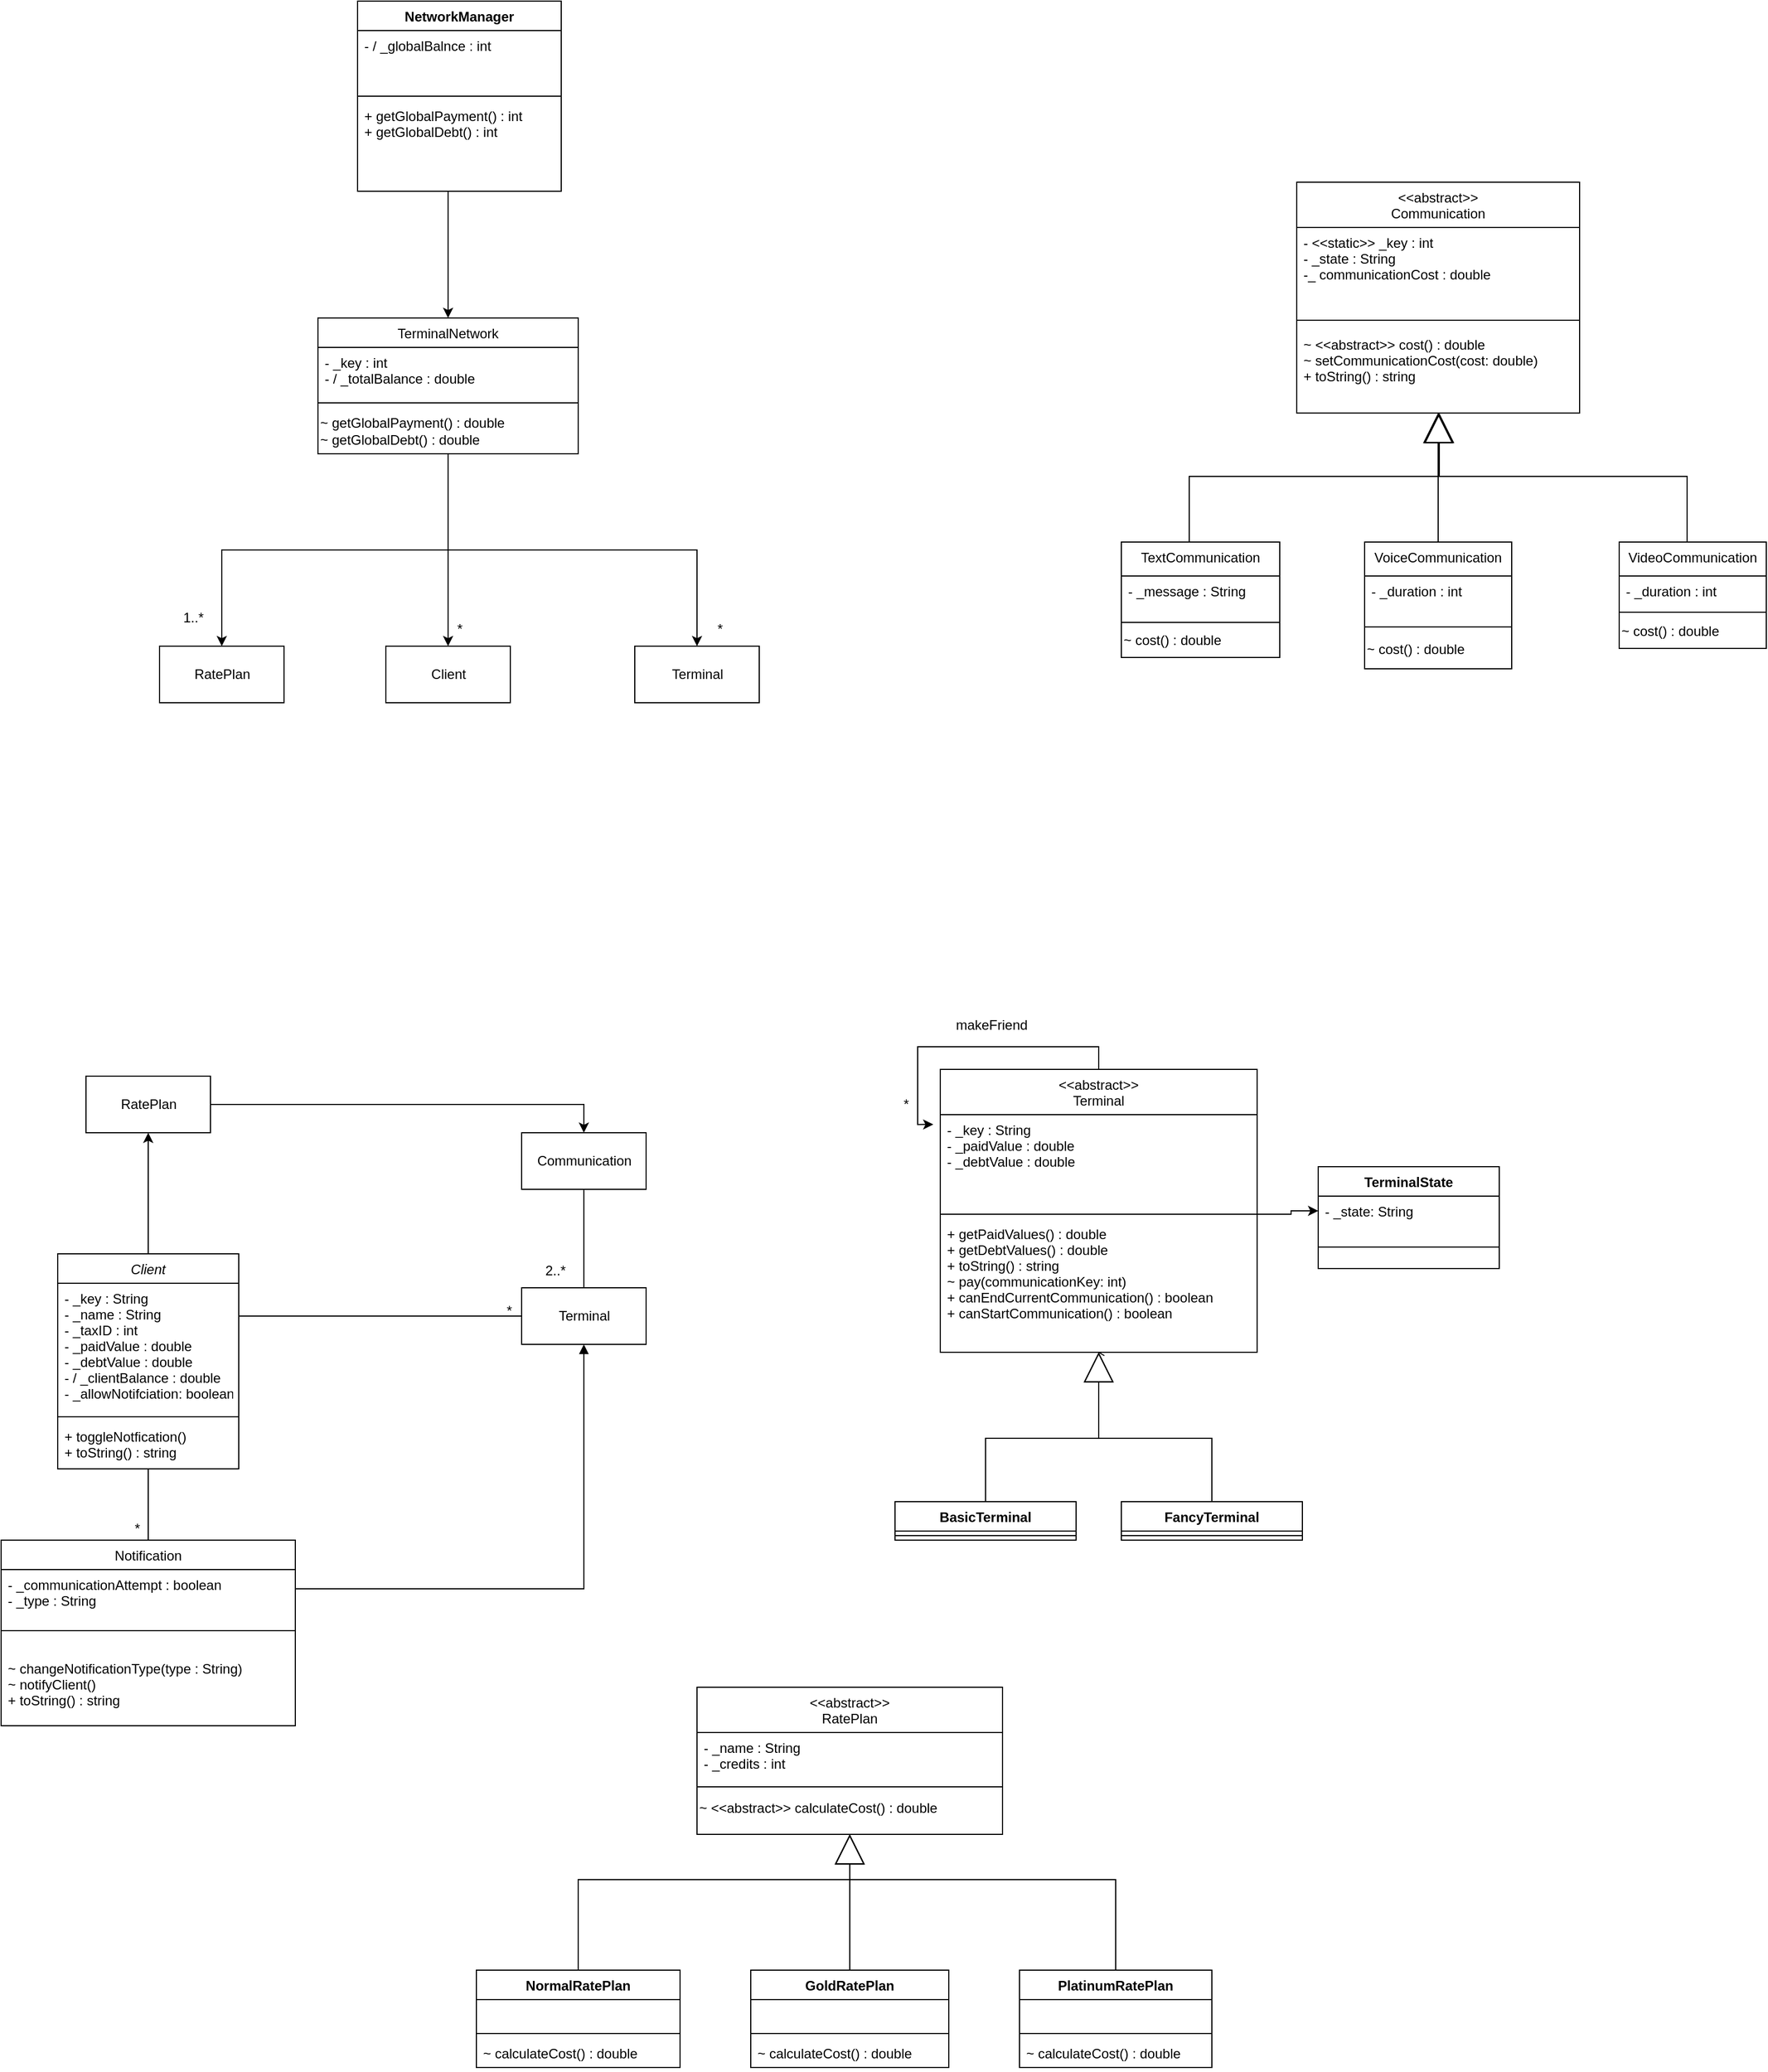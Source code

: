 <mxfile version="20.4.0" type="device"><diagram id="C5RBs43oDa-KdzZeNtuy" name="Page-1"><mxGraphModel dx="1273" dy="1857" grid="1" gridSize="10" guides="1" tooltips="1" connect="1" arrows="1" fold="1" page="1" pageScale="1" pageWidth="827" pageHeight="1169" math="0" shadow="0"><root><mxCell id="WIyWlLk6GJQsqaUBKTNV-0"/><mxCell id="WIyWlLk6GJQsqaUBKTNV-1" parent="WIyWlLk6GJQsqaUBKTNV-0"/><mxCell id="fKWPEHJeBh0T0BMoyLXq-13" style="edgeStyle=orthogonalEdgeStyle;rounded=0;orthogonalLoop=1;jettySize=auto;html=1;exitX=0.5;exitY=0;exitDx=0;exitDy=0;entryX=0.5;entryY=1;entryDx=0;entryDy=0;startArrow=none;startFill=0;endArrow=classic;endFill=1;startSize=24;endSize=6;targetPerimeterSpacing=15;" parent="WIyWlLk6GJQsqaUBKTNV-1" source="zkfFHV4jXpPFQw0GAbJ--0" target="jzcCdvD8nz0sRKo6gPmy-28" edge="1"><mxGeometry relative="1" as="geometry"><mxPoint x="460" y="110" as="targetPoint"/></mxGeometry></mxCell><mxCell id="fKWPEHJeBh0T0BMoyLXq-64" style="edgeStyle=orthogonalEdgeStyle;rounded=0;orthogonalLoop=1;jettySize=auto;html=1;entryX=0.5;entryY=0;entryDx=0;entryDy=0;startArrow=none;startFill=0;endArrow=none;endFill=0;startSize=24;endSize=6;targetPerimeterSpacing=15;" parent="WIyWlLk6GJQsqaUBKTNV-1" source="zkfFHV4jXpPFQw0GAbJ--0" target="mvYompF2jQGC7kqWTAEV-3" edge="1"><mxGeometry relative="1" as="geometry"/></mxCell><mxCell id="zkfFHV4jXpPFQw0GAbJ--0" value="Client" style="swimlane;fontStyle=2;align=center;verticalAlign=top;childLayout=stackLayout;horizontal=1;startSize=26;horizontalStack=0;resizeParent=1;resizeLast=0;collapsible=1;marginBottom=0;rounded=0;shadow=0;strokeWidth=1;" parent="WIyWlLk6GJQsqaUBKTNV-1" vertex="1"><mxGeometry x="380" y="187" width="160" height="190" as="geometry"><mxRectangle x="230" y="140" width="160" height="26" as="alternateBounds"/></mxGeometry></mxCell><mxCell id="zkfFHV4jXpPFQw0GAbJ--1" value="- _key : String&#10;- _name : String&#10;- _taxID : int&#10;- _paidValue : double&#10;- _debtValue : double&#10;- / _clientBalance : double&#10;- _allowNotifciation: boolean" style="text;align=left;verticalAlign=top;spacingLeft=4;spacingRight=4;overflow=hidden;rotatable=0;points=[[0,0.5],[1,0.5]];portConstraint=eastwest;" parent="zkfFHV4jXpPFQw0GAbJ--0" vertex="1"><mxGeometry y="26" width="160" height="114" as="geometry"/></mxCell><mxCell id="zkfFHV4jXpPFQw0GAbJ--4" value="" style="line;html=1;strokeWidth=1;align=left;verticalAlign=middle;spacingTop=-1;spacingLeft=3;spacingRight=3;rotatable=0;labelPosition=right;points=[];portConstraint=eastwest;" parent="zkfFHV4jXpPFQw0GAbJ--0" vertex="1"><mxGeometry y="140" width="160" height="8" as="geometry"/></mxCell><mxCell id="zkfFHV4jXpPFQw0GAbJ--5" value="+ toggleNotfication()&#10;+ toString() : string" style="text;align=left;verticalAlign=top;spacingLeft=4;spacingRight=4;overflow=hidden;rotatable=0;points=[[0,0.5],[1,0.5]];portConstraint=eastwest;" parent="zkfFHV4jXpPFQw0GAbJ--0" vertex="1"><mxGeometry y="148" width="160" height="42" as="geometry"/></mxCell><mxCell id="fKWPEHJeBh0T0BMoyLXq-11" style="edgeStyle=orthogonalEdgeStyle;rounded=0;orthogonalLoop=1;jettySize=auto;html=1;exitX=0.5;exitY=1;exitDx=0;exitDy=0;startSize=24;startArrow=block;startFill=0;endArrow=none;endFill=0;" parent="WIyWlLk6GJQsqaUBKTNV-1" source="zkfFHV4jXpPFQw0GAbJ--17" target="o7xXfUlEz9aexgcVBRNm-12" edge="1"><mxGeometry relative="1" as="geometry"/></mxCell><mxCell id="fKWPEHJeBh0T0BMoyLXq-12" style="edgeStyle=orthogonalEdgeStyle;rounded=0;orthogonalLoop=1;jettySize=auto;html=1;exitX=0.5;exitY=1;exitDx=0;exitDy=0;startArrow=block;startFill=0;endArrow=none;endFill=0;endSize=6;startSize=24;" parent="WIyWlLk6GJQsqaUBKTNV-1" source="zkfFHV4jXpPFQw0GAbJ--17" target="o7xXfUlEz9aexgcVBRNm-16" edge="1"><mxGeometry relative="1" as="geometry"/></mxCell><mxCell id="fKWPEHJeBh0T0BMoyLXq-66" style="edgeStyle=orthogonalEdgeStyle;rounded=0;orthogonalLoop=1;jettySize=auto;html=1;entryX=0;entryY=0.5;entryDx=0;entryDy=0;startArrow=none;startFill=0;endArrow=classic;endFill=1;startSize=24;endSize=6;targetPerimeterSpacing=15;" parent="WIyWlLk6GJQsqaUBKTNV-1" source="zkfFHV4jXpPFQw0GAbJ--17" target="o7xXfUlEz9aexgcVBRNm-35" edge="1"><mxGeometry relative="1" as="geometry"><Array as="points"><mxPoint x="1470" y="152"/></Array></mxGeometry></mxCell><mxCell id="zkfFHV4jXpPFQw0GAbJ--17" value="&lt;&lt;abstract&gt;&gt;&#10;Terminal" style="swimlane;fontStyle=0;align=center;verticalAlign=top;childLayout=stackLayout;horizontal=1;startSize=40;horizontalStack=0;resizeParent=1;resizeLast=0;collapsible=1;marginBottom=0;rounded=0;shadow=0;strokeWidth=1;" parent="WIyWlLk6GJQsqaUBKTNV-1" vertex="1"><mxGeometry x="1160" y="24" width="280" height="250" as="geometry"><mxRectangle x="550" y="140" width="160" height="26" as="alternateBounds"/></mxGeometry></mxCell><mxCell id="zkfFHV4jXpPFQw0GAbJ--18" value="- _key : String&#10;- _paidValue : double&#10;- _debtValue : double&#10;&#10;" style="text;align=left;verticalAlign=top;spacingLeft=4;spacingRight=4;overflow=hidden;rotatable=0;points=[[0,0.5],[1,0.5]];portConstraint=eastwest;" parent="zkfFHV4jXpPFQw0GAbJ--17" vertex="1"><mxGeometry y="40" width="280" height="84" as="geometry"/></mxCell><mxCell id="zkfFHV4jXpPFQw0GAbJ--23" value="" style="line;html=1;strokeWidth=1;align=left;verticalAlign=middle;spacingTop=-1;spacingLeft=3;spacingRight=3;rotatable=0;labelPosition=right;points=[];portConstraint=eastwest;" parent="zkfFHV4jXpPFQw0GAbJ--17" vertex="1"><mxGeometry y="124" width="280" height="8" as="geometry"/></mxCell><mxCell id="o7xXfUlEz9aexgcVBRNm-1" style="edgeStyle=orthogonalEdgeStyle;rounded=0;orthogonalLoop=1;jettySize=auto;html=1;entryX=-0.022;entryY=0.103;entryDx=0;entryDy=0;entryPerimeter=0;" parent="zkfFHV4jXpPFQw0GAbJ--17" source="zkfFHV4jXpPFQw0GAbJ--17" target="zkfFHV4jXpPFQw0GAbJ--18" edge="1"><mxGeometry relative="1" as="geometry"/></mxCell><mxCell id="zkfFHV4jXpPFQw0GAbJ--24" value="+ getPaidValues() : double&#10;+ getDebtValues() : double&#10;+ toString() : string&#10;~ pay(communicationKey: int)&#10;+ canEndCurrentCommunication() : boolean&#10;+ canStartCommunication() : boolean" style="text;align=left;verticalAlign=top;spacingLeft=4;spacingRight=4;overflow=hidden;rotatable=0;points=[[0,0.5],[1,0.5]];portConstraint=eastwest;" parent="zkfFHV4jXpPFQw0GAbJ--17" vertex="1"><mxGeometry y="132" width="280" height="112" as="geometry"/></mxCell><mxCell id="zkfFHV4jXpPFQw0GAbJ--26" value="" style="endArrow=none;shadow=0;strokeWidth=1;rounded=0;endFill=0;edgeStyle=elbowEdgeStyle;elbow=vertical;entryX=0;entryY=0.5;entryDx=0;entryDy=0;" parent="WIyWlLk6GJQsqaUBKTNV-1" source="zkfFHV4jXpPFQw0GAbJ--0" target="fKWPEHJeBh0T0BMoyLXq-61" edge="1"><mxGeometry x="0.5" y="41" relative="1" as="geometry"><mxPoint x="380" y="192" as="sourcePoint"/><mxPoint x="540" y="192" as="targetPoint"/><mxPoint x="-40" y="32" as="offset"/></mxGeometry></mxCell><mxCell id="zkfFHV4jXpPFQw0GAbJ--28" value="*" style="resizable=0;align=right;verticalAlign=bottom;labelBackgroundColor=none;fontSize=12;" parent="zkfFHV4jXpPFQw0GAbJ--26" connectable="0" vertex="1"><mxGeometry x="1" relative="1" as="geometry"><mxPoint x="-7" y="4" as="offset"/></mxGeometry></mxCell><mxCell id="mvYompF2jQGC7kqWTAEV-3" value="Notification" style="swimlane;fontStyle=0;align=center;verticalAlign=top;childLayout=stackLayout;horizontal=1;startSize=26;horizontalStack=0;resizeParent=1;resizeLast=0;collapsible=1;marginBottom=0;rounded=0;shadow=0;strokeWidth=1;" parent="WIyWlLk6GJQsqaUBKTNV-1" vertex="1"><mxGeometry x="330" y="440" width="260" height="164" as="geometry"><mxRectangle x="340" y="380" width="170" height="26" as="alternateBounds"/></mxGeometry></mxCell><mxCell id="mvYompF2jQGC7kqWTAEV-4" value="- _communicationAttempt : boolean&#10;- _type : String" style="text;align=left;verticalAlign=top;spacingLeft=4;spacingRight=4;overflow=hidden;rotatable=0;points=[[0,0.5],[1,0.5]];portConstraint=eastwest;" parent="mvYompF2jQGC7kqWTAEV-3" vertex="1"><mxGeometry y="26" width="260" height="34" as="geometry"/></mxCell><mxCell id="mvYompF2jQGC7kqWTAEV-5" value="" style="line;html=1;strokeWidth=1;align=left;verticalAlign=middle;spacingTop=-1;spacingLeft=3;spacingRight=3;rotatable=0;labelPosition=right;points=[];portConstraint=eastwest;" parent="mvYompF2jQGC7kqWTAEV-3" vertex="1"><mxGeometry y="60" width="260" height="40" as="geometry"/></mxCell><mxCell id="mvYompF2jQGC7kqWTAEV-32" value="~ changeNotificationType(type : String)&#10;~ notifyClient()&#10;+ toString() : string&#10;" style="text;align=left;verticalAlign=top;spacingLeft=4;spacingRight=4;overflow=hidden;rotatable=0;points=[[0,0.5],[1,0.5]];portConstraint=eastwest;" parent="mvYompF2jQGC7kqWTAEV-3" vertex="1"><mxGeometry y="100" width="260" height="50" as="geometry"/></mxCell><mxCell id="fKWPEHJeBh0T0BMoyLXq-6" style="edgeStyle=orthogonalEdgeStyle;rounded=0;orthogonalLoop=1;jettySize=auto;html=1;exitX=0.5;exitY=1;exitDx=0;exitDy=0;entryX=0.5;entryY=0;entryDx=0;entryDy=0;" parent="WIyWlLk6GJQsqaUBKTNV-1" source="mvYompF2jQGC7kqWTAEV-15" target="fKWPEHJeBh0T0BMoyLXq-3" edge="1"><mxGeometry relative="1" as="geometry"/></mxCell><mxCell id="fKWPEHJeBh0T0BMoyLXq-7" style="edgeStyle=orthogonalEdgeStyle;rounded=0;orthogonalLoop=1;jettySize=auto;html=1;exitX=0.5;exitY=1;exitDx=0;exitDy=0;" parent="WIyWlLk6GJQsqaUBKTNV-1" source="mvYompF2jQGC7kqWTAEV-15" target="fKWPEHJeBh0T0BMoyLXq-2" edge="1"><mxGeometry relative="1" as="geometry"><Array as="points"><mxPoint x="725" y="-400"/><mxPoint x="725" y="-400"/></Array></mxGeometry></mxCell><mxCell id="fKWPEHJeBh0T0BMoyLXq-8" style="edgeStyle=orthogonalEdgeStyle;rounded=0;orthogonalLoop=1;jettySize=auto;html=1;exitX=0.5;exitY=1;exitDx=0;exitDy=0;" parent="WIyWlLk6GJQsqaUBKTNV-1" source="mvYompF2jQGC7kqWTAEV-15" target="fKWPEHJeBh0T0BMoyLXq-4" edge="1"><mxGeometry relative="1" as="geometry"/></mxCell><mxCell id="mvYompF2jQGC7kqWTAEV-15" value="TerminalNetwork" style="swimlane;fontStyle=0;align=center;verticalAlign=top;childLayout=stackLayout;horizontal=1;startSize=26;horizontalStack=0;resizeParent=1;resizeLast=0;collapsible=1;marginBottom=0;rounded=0;shadow=0;strokeWidth=1;" parent="WIyWlLk6GJQsqaUBKTNV-1" vertex="1"><mxGeometry x="610" y="-640" width="230" height="120" as="geometry"><mxRectangle x="340" y="380" width="170" height="26" as="alternateBounds"/></mxGeometry></mxCell><mxCell id="o7xXfUlEz9aexgcVBRNm-56" value="- _key : int&#10;- / _totalBalance : double&#10;" style="text;align=left;verticalAlign=top;spacingLeft=4;spacingRight=4;overflow=hidden;rotatable=0;points=[[0,0.5],[1,0.5]];portConstraint=eastwest;" parent="mvYompF2jQGC7kqWTAEV-15" vertex="1"><mxGeometry y="26" width="230" height="44" as="geometry"/></mxCell><mxCell id="mvYompF2jQGC7kqWTAEV-17" value="" style="line;html=1;strokeWidth=1;align=left;verticalAlign=middle;spacingTop=-1;spacingLeft=3;spacingRight=3;rotatable=0;labelPosition=right;points=[];portConstraint=eastwest;" parent="mvYompF2jQGC7kqWTAEV-15" vertex="1"><mxGeometry y="70" width="230" height="10" as="geometry"/></mxCell><mxCell id="o7xXfUlEz9aexgcVBRNm-55" value="~ getGlobalPayment() : double&lt;br&gt;~ getGlobalDebt() : double" style="text;html=1;strokeColor=none;fillColor=none;align=left;verticalAlign=middle;whiteSpace=wrap;rounded=0;" parent="mvYompF2jQGC7kqWTAEV-15" vertex="1"><mxGeometry y="80" width="230" height="40" as="geometry"/></mxCell><mxCell id="mvYompF2jQGC7kqWTAEV-28" style="edgeStyle=orthogonalEdgeStyle;rounded=0;orthogonalLoop=1;jettySize=auto;html=1;entryX=0.5;entryY=1;entryDx=0;entryDy=0;endArrow=block;endFill=1;" parent="WIyWlLk6GJQsqaUBKTNV-1" source="mvYompF2jQGC7kqWTAEV-4" target="fKWPEHJeBh0T0BMoyLXq-61" edge="1"><mxGeometry relative="1" as="geometry"/></mxCell><mxCell id="mvYompF2jQGC7kqWTAEV-29" value="*" style="text;html=1;align=center;verticalAlign=middle;resizable=0;points=[];autosize=1;strokeColor=none;fillColor=none;" parent="WIyWlLk6GJQsqaUBKTNV-1" vertex="1"><mxGeometry x="440" y="420" width="20" height="20" as="geometry"/></mxCell><mxCell id="o7xXfUlEz9aexgcVBRNm-3" value="*" style="text;html=1;strokeColor=none;fillColor=none;align=center;verticalAlign=middle;whiteSpace=wrap;rounded=0;" parent="WIyWlLk6GJQsqaUBKTNV-1" vertex="1"><mxGeometry x="1100" y="40" width="60" height="30" as="geometry"/></mxCell><mxCell id="o7xXfUlEz9aexgcVBRNm-9" style="edgeStyle=orthogonalEdgeStyle;rounded=0;orthogonalLoop=1;jettySize=auto;html=1;entryX=0.5;entryY=0;entryDx=0;entryDy=0;" parent="WIyWlLk6GJQsqaUBKTNV-1" source="o7xXfUlEz9aexgcVBRNm-5" target="mvYompF2jQGC7kqWTAEV-15" edge="1"><mxGeometry relative="1" as="geometry"><mxPoint x="1065" y="-790" as="targetPoint"/><Array as="points"><mxPoint x="725" y="-806"/></Array></mxGeometry></mxCell><mxCell id="o7xXfUlEz9aexgcVBRNm-5" value="NetworkManager" style="swimlane;fontStyle=1;align=center;verticalAlign=top;childLayout=stackLayout;horizontal=1;startSize=26;horizontalStack=0;resizeParent=1;resizeParentMax=0;resizeLast=0;collapsible=1;marginBottom=0;" parent="WIyWlLk6GJQsqaUBKTNV-1" vertex="1"><mxGeometry x="645" y="-920" width="180" height="168" as="geometry"/></mxCell><mxCell id="o7xXfUlEz9aexgcVBRNm-6" value="- / _globalBalnce : int" style="text;strokeColor=none;fillColor=none;align=left;verticalAlign=top;spacingLeft=4;spacingRight=4;overflow=hidden;rotatable=0;points=[[0,0.5],[1,0.5]];portConstraint=eastwest;" parent="o7xXfUlEz9aexgcVBRNm-5" vertex="1"><mxGeometry y="26" width="180" height="54" as="geometry"/></mxCell><mxCell id="o7xXfUlEz9aexgcVBRNm-7" value="" style="line;strokeWidth=1;fillColor=none;align=left;verticalAlign=middle;spacingTop=-1;spacingLeft=3;spacingRight=3;rotatable=0;labelPosition=right;points=[];portConstraint=eastwest;strokeColor=inherit;" parent="o7xXfUlEz9aexgcVBRNm-5" vertex="1"><mxGeometry y="80" width="180" height="8" as="geometry"/></mxCell><mxCell id="o7xXfUlEz9aexgcVBRNm-8" value="+ getGlobalPayment() : int&#10;+ getGlobalDebt() : int" style="text;strokeColor=none;fillColor=none;align=left;verticalAlign=top;spacingLeft=4;spacingRight=4;overflow=hidden;rotatable=0;points=[[0,0.5],[1,0.5]];portConstraint=eastwest;" parent="o7xXfUlEz9aexgcVBRNm-5" vertex="1"><mxGeometry y="88" width="180" height="80" as="geometry"/></mxCell><mxCell id="o7xXfUlEz9aexgcVBRNm-12" value="BasicTerminal" style="swimlane;fontStyle=1;align=center;verticalAlign=top;childLayout=stackLayout;horizontal=1;startSize=26;horizontalStack=0;resizeParent=1;resizeParentMax=0;resizeLast=0;collapsible=1;marginBottom=0;" parent="WIyWlLk6GJQsqaUBKTNV-1" vertex="1"><mxGeometry x="1120" y="406" width="160" height="34" as="geometry"/></mxCell><mxCell id="o7xXfUlEz9aexgcVBRNm-14" value="" style="line;strokeWidth=1;fillColor=none;align=left;verticalAlign=middle;spacingTop=-1;spacingLeft=3;spacingRight=3;rotatable=0;labelPosition=right;points=[];portConstraint=eastwest;strokeColor=inherit;" parent="o7xXfUlEz9aexgcVBRNm-12" vertex="1"><mxGeometry y="26" width="160" height="8" as="geometry"/></mxCell><mxCell id="o7xXfUlEz9aexgcVBRNm-16" value="FancyTerminal" style="swimlane;fontStyle=1;align=center;verticalAlign=top;childLayout=stackLayout;horizontal=1;startSize=26;horizontalStack=0;resizeParent=1;resizeParentMax=0;resizeLast=0;collapsible=1;marginBottom=0;" parent="WIyWlLk6GJQsqaUBKTNV-1" vertex="1"><mxGeometry x="1320" y="406" width="160" height="34" as="geometry"/></mxCell><mxCell id="o7xXfUlEz9aexgcVBRNm-18" value="" style="line;strokeWidth=1;fillColor=none;align=left;verticalAlign=middle;spacingTop=-1;spacingLeft=3;spacingRight=3;rotatable=0;labelPosition=right;points=[];portConstraint=eastwest;strokeColor=inherit;" parent="o7xXfUlEz9aexgcVBRNm-16" vertex="1"><mxGeometry y="26" width="160" height="8" as="geometry"/></mxCell><mxCell id="o7xXfUlEz9aexgcVBRNm-29" value="" style="endArrow=none;html=1;rounded=0;entryX=1;entryY=0.5;entryDx=0;entryDy=0;exitX=0.5;exitY=1;exitDx=0;exitDy=0;" parent="WIyWlLk6GJQsqaUBKTNV-1" source="zkfFHV4jXpPFQw0GAbJ--17" edge="1"><mxGeometry width="50" height="50" relative="1" as="geometry"><mxPoint x="1298" y="277" as="sourcePoint"/><mxPoint x="1305" y="277" as="targetPoint"/><Array as="points"/></mxGeometry></mxCell><mxCell id="o7xXfUlEz9aexgcVBRNm-32" value="2..*" style="text;html=1;strokeColor=none;fillColor=none;align=center;verticalAlign=middle;whiteSpace=wrap;rounded=0;" parent="WIyWlLk6GJQsqaUBKTNV-1" vertex="1"><mxGeometry x="790" y="187" width="60" height="30" as="geometry"/></mxCell><mxCell id="o7xXfUlEz9aexgcVBRNm-34" value="TerminalState" style="swimlane;fontStyle=1;align=center;verticalAlign=top;childLayout=stackLayout;horizontal=1;startSize=26;horizontalStack=0;resizeParent=1;resizeParentMax=0;resizeLast=0;collapsible=1;marginBottom=0;" parent="WIyWlLk6GJQsqaUBKTNV-1" vertex="1"><mxGeometry x="1494" y="110" width="160" height="90" as="geometry"/></mxCell><mxCell id="o7xXfUlEz9aexgcVBRNm-35" value="- _state: String" style="text;strokeColor=none;fillColor=none;align=left;verticalAlign=top;spacingLeft=4;spacingRight=4;overflow=hidden;rotatable=0;points=[[0,0.5],[1,0.5]];portConstraint=eastwest;" parent="o7xXfUlEz9aexgcVBRNm-34" vertex="1"><mxGeometry y="26" width="160" height="26" as="geometry"/></mxCell><mxCell id="o7xXfUlEz9aexgcVBRNm-36" value="" style="line;strokeWidth=1;fillColor=none;align=left;verticalAlign=middle;spacingTop=-1;spacingLeft=3;spacingRight=3;rotatable=0;labelPosition=right;points=[];portConstraint=eastwest;strokeColor=inherit;" parent="o7xXfUlEz9aexgcVBRNm-34" vertex="1"><mxGeometry y="52" width="160" height="38" as="geometry"/></mxCell><mxCell id="o7xXfUlEz9aexgcVBRNm-41" value="1..*" style="text;html=1;strokeColor=none;fillColor=none;align=center;verticalAlign=middle;whiteSpace=wrap;rounded=0;" parent="WIyWlLk6GJQsqaUBKTNV-1" vertex="1"><mxGeometry x="470" y="-390" width="60" height="30" as="geometry"/></mxCell><mxCell id="TjBHs6pR5-32JZ_A8oHb-3" value="*" style="text;html=1;align=center;verticalAlign=middle;resizable=0;points=[];autosize=1;strokeColor=none;fillColor=none;" parent="WIyWlLk6GJQsqaUBKTNV-1" vertex="1"><mxGeometry x="720" y="-380" width="30" height="30" as="geometry"/></mxCell><mxCell id="TjBHs6pR5-32JZ_A8oHb-4" value="*" style="text;html=1;align=center;verticalAlign=middle;resizable=0;points=[];autosize=1;strokeColor=none;fillColor=none;" parent="WIyWlLk6GJQsqaUBKTNV-1" vertex="1"><mxGeometry x="950" y="-380" width="30" height="30" as="geometry"/></mxCell><mxCell id="fKWPEHJeBh0T0BMoyLXq-2" value="Client" style="html=1;" parent="WIyWlLk6GJQsqaUBKTNV-1" vertex="1"><mxGeometry x="670" y="-350" width="110" height="50" as="geometry"/></mxCell><mxCell id="fKWPEHJeBh0T0BMoyLXq-3" value="RatePlan" style="html=1;" parent="WIyWlLk6GJQsqaUBKTNV-1" vertex="1"><mxGeometry x="470" y="-350" width="110" height="50" as="geometry"/></mxCell><mxCell id="fKWPEHJeBh0T0BMoyLXq-4" value="Terminal" style="html=1;" parent="WIyWlLk6GJQsqaUBKTNV-1" vertex="1"><mxGeometry x="890" y="-350" width="110" height="50" as="geometry"/></mxCell><mxCell id="fKWPEHJeBh0T0BMoyLXq-58" style="edgeStyle=orthogonalEdgeStyle;rounded=0;orthogonalLoop=1;jettySize=auto;html=1;entryX=0.5;entryY=0;entryDx=0;entryDy=0;startArrow=block;startFill=0;endArrow=none;endFill=0;startSize=24;endSize=6;targetPerimeterSpacing=15;" parent="WIyWlLk6GJQsqaUBKTNV-1" source="fKWPEHJeBh0T0BMoyLXq-35" target="fKWPEHJeBh0T0BMoyLXq-42" edge="1"><mxGeometry relative="1" as="geometry"/></mxCell><mxCell id="fKWPEHJeBh0T0BMoyLXq-59" style="edgeStyle=orthogonalEdgeStyle;rounded=0;orthogonalLoop=1;jettySize=auto;html=1;entryX=0.5;entryY=0;entryDx=0;entryDy=0;startArrow=block;startFill=0;endArrow=none;endFill=0;startSize=24;endSize=6;targetPerimeterSpacing=15;" parent="WIyWlLk6GJQsqaUBKTNV-1" source="fKWPEHJeBh0T0BMoyLXq-38" target="fKWPEHJeBh0T0BMoyLXq-45" edge="1"><mxGeometry relative="1" as="geometry"><Array as="points"><mxPoint x="1601" y="-500"/><mxPoint x="1820" y="-500"/></Array></mxGeometry></mxCell><mxCell id="fKWPEHJeBh0T0BMoyLXq-60" style="edgeStyle=orthogonalEdgeStyle;rounded=0;orthogonalLoop=1;jettySize=auto;html=1;entryX=0.5;entryY=0;entryDx=0;entryDy=0;startArrow=block;startFill=0;endArrow=none;endFill=0;startSize=24;endSize=6;targetPerimeterSpacing=15;" parent="WIyWlLk6GJQsqaUBKTNV-1" source="fKWPEHJeBh0T0BMoyLXq-35" target="fKWPEHJeBh0T0BMoyLXq-39" edge="1"><mxGeometry relative="1" as="geometry"><Array as="points"><mxPoint x="1600" y="-500"/><mxPoint x="1380" y="-500"/></Array></mxGeometry></mxCell><mxCell id="fKWPEHJeBh0T0BMoyLXq-35" value="&lt;&lt;abstract&gt;&gt;&#10;Communication" style="swimlane;fontStyle=0;align=center;verticalAlign=top;childLayout=stackLayout;horizontal=1;startSize=40;horizontalStack=0;resizeParent=1;resizeLast=0;collapsible=1;marginBottom=0;rounded=0;shadow=0;strokeWidth=1;" parent="WIyWlLk6GJQsqaUBKTNV-1" vertex="1"><mxGeometry x="1475" y="-760" width="250" height="204" as="geometry"><mxRectangle x="340" y="380" width="170" height="26" as="alternateBounds"/></mxGeometry></mxCell><mxCell id="fKWPEHJeBh0T0BMoyLXq-36" value="- &lt;&lt;static&gt;&gt; _key : int&#10;- _state : String&#10;-_ communicationCost : double" style="text;align=left;verticalAlign=top;spacingLeft=4;spacingRight=4;overflow=hidden;rotatable=0;points=[[0,0.5],[1,0.5]];portConstraint=eastwest;" parent="fKWPEHJeBh0T0BMoyLXq-35" vertex="1"><mxGeometry y="40" width="250" height="74" as="geometry"/></mxCell><mxCell id="fKWPEHJeBh0T0BMoyLXq-37" value="" style="line;html=1;strokeWidth=1;align=left;verticalAlign=middle;spacingTop=-1;spacingLeft=3;spacingRight=3;rotatable=0;labelPosition=right;points=[];portConstraint=eastwest;" parent="fKWPEHJeBh0T0BMoyLXq-35" vertex="1"><mxGeometry y="114" width="250" height="16" as="geometry"/></mxCell><mxCell id="fKWPEHJeBh0T0BMoyLXq-38" value="~ &lt;&lt;abstract&gt;&gt; cost() : double&#10;~ setCommunicationCost(cost: double)&#10;+ toString() : string" style="text;align=left;verticalAlign=top;spacingLeft=4;spacingRight=4;overflow=hidden;rotatable=0;points=[[0,0.5],[1,0.5]];portConstraint=eastwest;" parent="fKWPEHJeBh0T0BMoyLXq-35" vertex="1"><mxGeometry y="130" width="250" height="74" as="geometry"/></mxCell><mxCell id="fKWPEHJeBh0T0BMoyLXq-39" value="TextCommunication" style="swimlane;fontStyle=0;align=center;verticalAlign=top;childLayout=stackLayout;horizontal=1;startSize=30;horizontalStack=0;resizeParent=1;resizeLast=0;collapsible=1;marginBottom=0;rounded=0;shadow=0;strokeWidth=1;" parent="WIyWlLk6GJQsqaUBKTNV-1" vertex="1"><mxGeometry x="1320" y="-442" width="140" height="102" as="geometry"><mxRectangle x="1030" y="100" width="170" height="26" as="alternateBounds"/></mxGeometry></mxCell><mxCell id="fKWPEHJeBh0T0BMoyLXq-40" value="- _message : String" style="text;align=left;verticalAlign=top;spacingLeft=4;spacingRight=4;overflow=hidden;rotatable=0;points=[[0,0.5],[1,0.5]];portConstraint=eastwest;" parent="fKWPEHJeBh0T0BMoyLXq-39" vertex="1"><mxGeometry y="30" width="140" height="40" as="geometry"/></mxCell><mxCell id="fKWPEHJeBh0T0BMoyLXq-41" value="" style="line;html=1;strokeWidth=1;align=left;verticalAlign=middle;spacingTop=-1;spacingLeft=3;spacingRight=3;rotatable=0;labelPosition=right;points=[];portConstraint=eastwest;" parent="fKWPEHJeBh0T0BMoyLXq-39" vertex="1"><mxGeometry y="70" width="140" height="2" as="geometry"/></mxCell><mxCell id="GkXbfTw3R1dDp085zkI_-0" value="&lt;span style=&quot;&quot;&gt;~ cost() : double&lt;/span&gt;" style="text;html=1;align=left;verticalAlign=middle;resizable=0;points=[];autosize=1;strokeColor=none;fillColor=none;" parent="fKWPEHJeBh0T0BMoyLXq-39" vertex="1"><mxGeometry y="72" width="140" height="30" as="geometry"/></mxCell><mxCell id="fKWPEHJeBh0T0BMoyLXq-42" value="VoiceCommunication" style="swimlane;fontStyle=0;align=center;verticalAlign=top;childLayout=stackLayout;horizontal=1;startSize=30;horizontalStack=0;resizeParent=1;resizeLast=0;collapsible=1;marginBottom=0;rounded=0;shadow=0;strokeWidth=1;" parent="WIyWlLk6GJQsqaUBKTNV-1" vertex="1"><mxGeometry x="1535" y="-442" width="130" height="112" as="geometry"><mxRectangle x="1210" y="100" width="170" height="26" as="alternateBounds"/></mxGeometry></mxCell><mxCell id="fKWPEHJeBh0T0BMoyLXq-43" value="- _duration : int" style="text;align=left;verticalAlign=top;spacingLeft=4;spacingRight=4;overflow=hidden;rotatable=0;points=[[0,0.5],[1,0.5]];portConstraint=eastwest;" parent="fKWPEHJeBh0T0BMoyLXq-42" vertex="1"><mxGeometry y="30" width="130" height="40" as="geometry"/></mxCell><mxCell id="fKWPEHJeBh0T0BMoyLXq-44" value="" style="line;html=1;strokeWidth=1;align=left;verticalAlign=middle;spacingTop=-1;spacingLeft=3;spacingRight=3;rotatable=0;labelPosition=right;points=[];portConstraint=eastwest;" parent="fKWPEHJeBh0T0BMoyLXq-42" vertex="1"><mxGeometry y="70" width="130" height="10" as="geometry"/></mxCell><mxCell id="GkXbfTw3R1dDp085zkI_-1" value="&lt;span style=&quot;&quot;&gt;~ cost() : double&lt;/span&gt;" style="text;html=1;align=left;verticalAlign=middle;resizable=0;points=[];autosize=1;strokeColor=none;fillColor=none;" parent="fKWPEHJeBh0T0BMoyLXq-42" vertex="1"><mxGeometry y="80" width="130" height="30" as="geometry"/></mxCell><mxCell id="fKWPEHJeBh0T0BMoyLXq-45" value="VideoCommunication" style="swimlane;fontStyle=0;align=center;verticalAlign=top;childLayout=stackLayout;horizontal=1;startSize=30;horizontalStack=0;resizeParent=1;resizeLast=0;collapsible=1;marginBottom=0;rounded=0;shadow=0;strokeWidth=1;" parent="WIyWlLk6GJQsqaUBKTNV-1" vertex="1"><mxGeometry x="1760" y="-442" width="130" height="94" as="geometry"><mxRectangle x="1380" y="100" width="170" height="26" as="alternateBounds"/></mxGeometry></mxCell><mxCell id="fKWPEHJeBh0T0BMoyLXq-46" value="- _duration : int" style="text;align=left;verticalAlign=top;spacingLeft=4;spacingRight=4;overflow=hidden;rotatable=0;points=[[0,0.5],[1,0.5]];portConstraint=eastwest;" parent="fKWPEHJeBh0T0BMoyLXq-45" vertex="1"><mxGeometry y="30" width="130" height="30" as="geometry"/></mxCell><mxCell id="fKWPEHJeBh0T0BMoyLXq-47" value="" style="line;html=1;strokeWidth=1;align=left;verticalAlign=middle;spacingTop=-1;spacingLeft=3;spacingRight=3;rotatable=0;labelPosition=right;points=[];portConstraint=eastwest;" parent="fKWPEHJeBh0T0BMoyLXq-45" vertex="1"><mxGeometry y="60" width="130" height="4" as="geometry"/></mxCell><mxCell id="GkXbfTw3R1dDp085zkI_-2" value="&lt;span style=&quot;&quot;&gt;~ cost() : double&lt;/span&gt;" style="text;html=1;align=left;verticalAlign=middle;resizable=0;points=[];autosize=1;strokeColor=none;fillColor=none;" parent="fKWPEHJeBh0T0BMoyLXq-45" vertex="1"><mxGeometry y="64" width="130" height="30" as="geometry"/></mxCell><mxCell id="fKWPEHJeBh0T0BMoyLXq-62" style="edgeStyle=orthogonalEdgeStyle;rounded=0;orthogonalLoop=1;jettySize=auto;html=1;entryX=0.5;entryY=0;entryDx=0;entryDy=0;startArrow=none;startFill=0;endArrow=none;endFill=0;startSize=24;endSize=6;targetPerimeterSpacing=15;" parent="WIyWlLk6GJQsqaUBKTNV-1" source="fKWPEHJeBh0T0BMoyLXq-54" target="fKWPEHJeBh0T0BMoyLXq-61" edge="1"><mxGeometry relative="1" as="geometry"/></mxCell><mxCell id="fKWPEHJeBh0T0BMoyLXq-54" value="Communication" style="html=1;" parent="WIyWlLk6GJQsqaUBKTNV-1" vertex="1"><mxGeometry x="790" y="80" width="110" height="50" as="geometry"/></mxCell><mxCell id="fKWPEHJeBh0T0BMoyLXq-61" value="Terminal" style="html=1;" parent="WIyWlLk6GJQsqaUBKTNV-1" vertex="1"><mxGeometry x="790" y="217" width="110" height="50" as="geometry"/></mxCell><mxCell id="fKWPEHJeBh0T0BMoyLXq-63" style="edgeStyle=orthogonalEdgeStyle;rounded=0;orthogonalLoop=1;jettySize=auto;html=1;entryX=0.5;entryY=0;entryDx=0;entryDy=0;startArrow=none;startFill=0;endArrow=classic;endFill=1;startSize=24;endSize=6;targetPerimeterSpacing=15;exitX=1;exitY=0.5;exitDx=0;exitDy=0;" parent="WIyWlLk6GJQsqaUBKTNV-1" source="jzcCdvD8nz0sRKo6gPmy-28" target="fKWPEHJeBh0T0BMoyLXq-54" edge="1"><mxGeometry relative="1" as="geometry"><mxPoint x="540" y="54.077" as="sourcePoint"/></mxGeometry></mxCell><mxCell id="jzcCdvD8nz0sRKo6gPmy-12" value="NormalRatePlan" style="swimlane;fontStyle=1;align=center;verticalAlign=top;childLayout=stackLayout;horizontal=1;startSize=26;horizontalStack=0;resizeParent=1;resizeParentMax=0;resizeLast=0;collapsible=1;marginBottom=0;" parent="WIyWlLk6GJQsqaUBKTNV-1" vertex="1"><mxGeometry x="750" y="820" width="180" height="86" as="geometry"/></mxCell><mxCell id="jzcCdvD8nz0sRKo6gPmy-13" value=" " style="text;strokeColor=none;fillColor=none;align=left;verticalAlign=top;spacingLeft=4;spacingRight=4;overflow=hidden;rotatable=0;points=[[0,0.5],[1,0.5]];portConstraint=eastwest;" parent="jzcCdvD8nz0sRKo6gPmy-12" vertex="1"><mxGeometry y="26" width="180" height="26" as="geometry"/></mxCell><mxCell id="jzcCdvD8nz0sRKo6gPmy-14" value="" style="line;strokeWidth=1;fillColor=none;align=left;verticalAlign=middle;spacingTop=-1;spacingLeft=3;spacingRight=3;rotatable=0;labelPosition=right;points=[];portConstraint=eastwest;strokeColor=inherit;" parent="jzcCdvD8nz0sRKo6gPmy-12" vertex="1"><mxGeometry y="52" width="180" height="8" as="geometry"/></mxCell><mxCell id="jzcCdvD8nz0sRKo6gPmy-15" value="~ calculateCost() : double" style="text;strokeColor=none;fillColor=none;align=left;verticalAlign=top;spacingLeft=4;spacingRight=4;overflow=hidden;rotatable=0;points=[[0,0.5],[1,0.5]];portConstraint=eastwest;" parent="jzcCdvD8nz0sRKo6gPmy-12" vertex="1"><mxGeometry y="60" width="180" height="26" as="geometry"/></mxCell><mxCell id="jzcCdvD8nz0sRKo6gPmy-34" style="edgeStyle=orthogonalEdgeStyle;rounded=0;orthogonalLoop=1;jettySize=auto;html=1;exitX=1;exitY=0.5;exitDx=0;exitDy=0;" parent="jzcCdvD8nz0sRKo6gPmy-12" source="jzcCdvD8nz0sRKo6gPmy-13" target="jzcCdvD8nz0sRKo6gPmy-13" edge="1"><mxGeometry relative="1" as="geometry"/></mxCell><mxCell id="jzcCdvD8nz0sRKo6gPmy-16" value="GoldRatePlan" style="swimlane;fontStyle=1;align=center;verticalAlign=top;childLayout=stackLayout;horizontal=1;startSize=26;horizontalStack=0;resizeParent=1;resizeParentMax=0;resizeLast=0;collapsible=1;marginBottom=0;" parent="WIyWlLk6GJQsqaUBKTNV-1" vertex="1"><mxGeometry x="992.5" y="820" width="175" height="86" as="geometry"/></mxCell><mxCell id="jzcCdvD8nz0sRKo6gPmy-17" value=" " style="text;strokeColor=none;fillColor=none;align=left;verticalAlign=top;spacingLeft=4;spacingRight=4;overflow=hidden;rotatable=0;points=[[0,0.5],[1,0.5]];portConstraint=eastwest;" parent="jzcCdvD8nz0sRKo6gPmy-16" vertex="1"><mxGeometry y="26" width="175" height="26" as="geometry"/></mxCell><mxCell id="jzcCdvD8nz0sRKo6gPmy-18" value="" style="line;strokeWidth=1;fillColor=none;align=left;verticalAlign=middle;spacingTop=-1;spacingLeft=3;spacingRight=3;rotatable=0;labelPosition=right;points=[];portConstraint=eastwest;strokeColor=inherit;" parent="jzcCdvD8nz0sRKo6gPmy-16" vertex="1"><mxGeometry y="52" width="175" height="8" as="geometry"/></mxCell><mxCell id="jzcCdvD8nz0sRKo6gPmy-19" value="~ calculateCost() : double" style="text;strokeColor=none;fillColor=none;align=left;verticalAlign=top;spacingLeft=4;spacingRight=4;overflow=hidden;rotatable=0;points=[[0,0.5],[1,0.5]];portConstraint=eastwest;" parent="jzcCdvD8nz0sRKo6gPmy-16" vertex="1"><mxGeometry y="60" width="175" height="26" as="geometry"/></mxCell><mxCell id="jzcCdvD8nz0sRKo6gPmy-20" value="PlatinumRatePlan" style="swimlane;fontStyle=1;align=center;verticalAlign=top;childLayout=stackLayout;horizontal=1;startSize=26;horizontalStack=0;resizeParent=1;resizeParentMax=0;resizeLast=0;collapsible=1;marginBottom=0;" parent="WIyWlLk6GJQsqaUBKTNV-1" vertex="1"><mxGeometry x="1230" y="820" width="170" height="86" as="geometry"/></mxCell><mxCell id="jzcCdvD8nz0sRKo6gPmy-21" value=" " style="text;strokeColor=none;fillColor=none;align=left;verticalAlign=top;spacingLeft=4;spacingRight=4;overflow=hidden;rotatable=0;points=[[0,0.5],[1,0.5]];portConstraint=eastwest;" parent="jzcCdvD8nz0sRKo6gPmy-20" vertex="1"><mxGeometry y="26" width="170" height="26" as="geometry"/></mxCell><mxCell id="jzcCdvD8nz0sRKo6gPmy-22" value="" style="line;strokeWidth=1;fillColor=none;align=left;verticalAlign=middle;spacingTop=-1;spacingLeft=3;spacingRight=3;rotatable=0;labelPosition=right;points=[];portConstraint=eastwest;strokeColor=inherit;" parent="jzcCdvD8nz0sRKo6gPmy-20" vertex="1"><mxGeometry y="52" width="170" height="8" as="geometry"/></mxCell><mxCell id="jzcCdvD8nz0sRKo6gPmy-23" value="~ calculateCost() : double" style="text;strokeColor=none;fillColor=none;align=left;verticalAlign=top;spacingLeft=4;spacingRight=4;overflow=hidden;rotatable=0;points=[[0,0.5],[1,0.5]];portConstraint=eastwest;" parent="jzcCdvD8nz0sRKo6gPmy-20" vertex="1"><mxGeometry y="60" width="170" height="26" as="geometry"/></mxCell><mxCell id="jzcCdvD8nz0sRKo6gPmy-31" style="edgeStyle=orthogonalEdgeStyle;rounded=0;orthogonalLoop=1;jettySize=auto;html=1;entryX=0.5;entryY=0;entryDx=0;entryDy=0;startSize=24;startArrow=block;startFill=0;endArrow=none;endFill=0;" parent="WIyWlLk6GJQsqaUBKTNV-1" source="jzcCdvD8nz0sRKo6gPmy-24" target="jzcCdvD8nz0sRKo6gPmy-16" edge="1"><mxGeometry relative="1" as="geometry"/></mxCell><mxCell id="jzcCdvD8nz0sRKo6gPmy-24" value="&lt;&lt;abstract&gt;&gt;&#10;RatePlan" style="swimlane;fontStyle=0;align=center;verticalAlign=top;childLayout=stackLayout;horizontal=1;startSize=40;horizontalStack=0;resizeParent=1;resizeLast=0;collapsible=1;marginBottom=0;rounded=0;shadow=0;strokeWidth=1;" parent="WIyWlLk6GJQsqaUBKTNV-1" vertex="1"><mxGeometry x="945" y="570" width="270" height="130" as="geometry"><mxRectangle x="340" y="380" width="170" height="26" as="alternateBounds"/></mxGeometry></mxCell><mxCell id="jzcCdvD8nz0sRKo6gPmy-25" value="- _name : String&#10;- _credits : int" style="text;align=left;verticalAlign=top;spacingLeft=4;spacingRight=4;overflow=hidden;rotatable=0;points=[[0,0.5],[1,0.5]];portConstraint=eastwest;" parent="jzcCdvD8nz0sRKo6gPmy-24" vertex="1"><mxGeometry y="40" width="270" height="44" as="geometry"/></mxCell><mxCell id="jzcCdvD8nz0sRKo6gPmy-26" value="" style="line;html=1;strokeWidth=1;align=left;verticalAlign=middle;spacingTop=-1;spacingLeft=3;spacingRight=3;rotatable=0;labelPosition=right;points=[];portConstraint=eastwest;" parent="jzcCdvD8nz0sRKo6gPmy-24" vertex="1"><mxGeometry y="84" width="270" height="8" as="geometry"/></mxCell><mxCell id="jzcCdvD8nz0sRKo6gPmy-27" value="~ &amp;lt;&amp;lt;abstract&amp;gt;&amp;gt; calculateCost() : double" style="text;html=1;align=left;verticalAlign=middle;resizable=0;points=[];autosize=1;strokeColor=none;fillColor=none;" parent="jzcCdvD8nz0sRKo6gPmy-24" vertex="1"><mxGeometry y="92" width="270" height="30" as="geometry"/></mxCell><mxCell id="jzcCdvD8nz0sRKo6gPmy-33" style="edgeStyle=orthogonalEdgeStyle;rounded=0;orthogonalLoop=1;jettySize=auto;html=1;exitX=1;exitY=0.5;exitDx=0;exitDy=0;" parent="jzcCdvD8nz0sRKo6gPmy-24" source="jzcCdvD8nz0sRKo6gPmy-25" target="jzcCdvD8nz0sRKo6gPmy-25" edge="1"><mxGeometry relative="1" as="geometry"/></mxCell><mxCell id="jzcCdvD8nz0sRKo6gPmy-28" value="RatePlan" style="html=1;" parent="WIyWlLk6GJQsqaUBKTNV-1" vertex="1"><mxGeometry x="405" y="30" width="110" height="50" as="geometry"/></mxCell><mxCell id="jzcCdvD8nz0sRKo6gPmy-29" style="edgeStyle=orthogonalEdgeStyle;rounded=0;orthogonalLoop=1;jettySize=auto;html=1;entryX=0.5;entryY=0;entryDx=0;entryDy=0;startArrow=block;startFill=0;startSize=24;endArrow=none;endFill=0;" parent="WIyWlLk6GJQsqaUBKTNV-1" target="jzcCdvD8nz0sRKo6gPmy-12" edge="1"><mxGeometry relative="1" as="geometry"><mxPoint x="1080" y="700" as="sourcePoint"/><Array as="points"><mxPoint x="1080" y="740"/><mxPoint x="840" y="740"/></Array></mxGeometry></mxCell><mxCell id="jzcCdvD8nz0sRKo6gPmy-32" style="edgeStyle=orthogonalEdgeStyle;rounded=0;orthogonalLoop=1;jettySize=auto;html=1;entryX=0.5;entryY=0;entryDx=0;entryDy=0;startArrow=block;startFill=0;endArrow=none;endFill=0;startSize=24;" parent="WIyWlLk6GJQsqaUBKTNV-1" target="jzcCdvD8nz0sRKo6gPmy-20" edge="1"><mxGeometry relative="1" as="geometry"><mxPoint x="1080" y="700" as="sourcePoint"/><Array as="points"><mxPoint x="1080" y="740"/><mxPoint x="1315" y="740"/></Array></mxGeometry></mxCell><mxCell id="Ki92eEa_A6YGl3x9Arqx-0" value="makeFriend" style="text;html=1;align=center;verticalAlign=middle;resizable=0;points=[];autosize=1;strokeColor=none;fillColor=none;" vertex="1" parent="WIyWlLk6GJQsqaUBKTNV-1"><mxGeometry x="1160" y="-30" width="90" height="30" as="geometry"/></mxCell></root></mxGraphModel></diagram></mxfile>